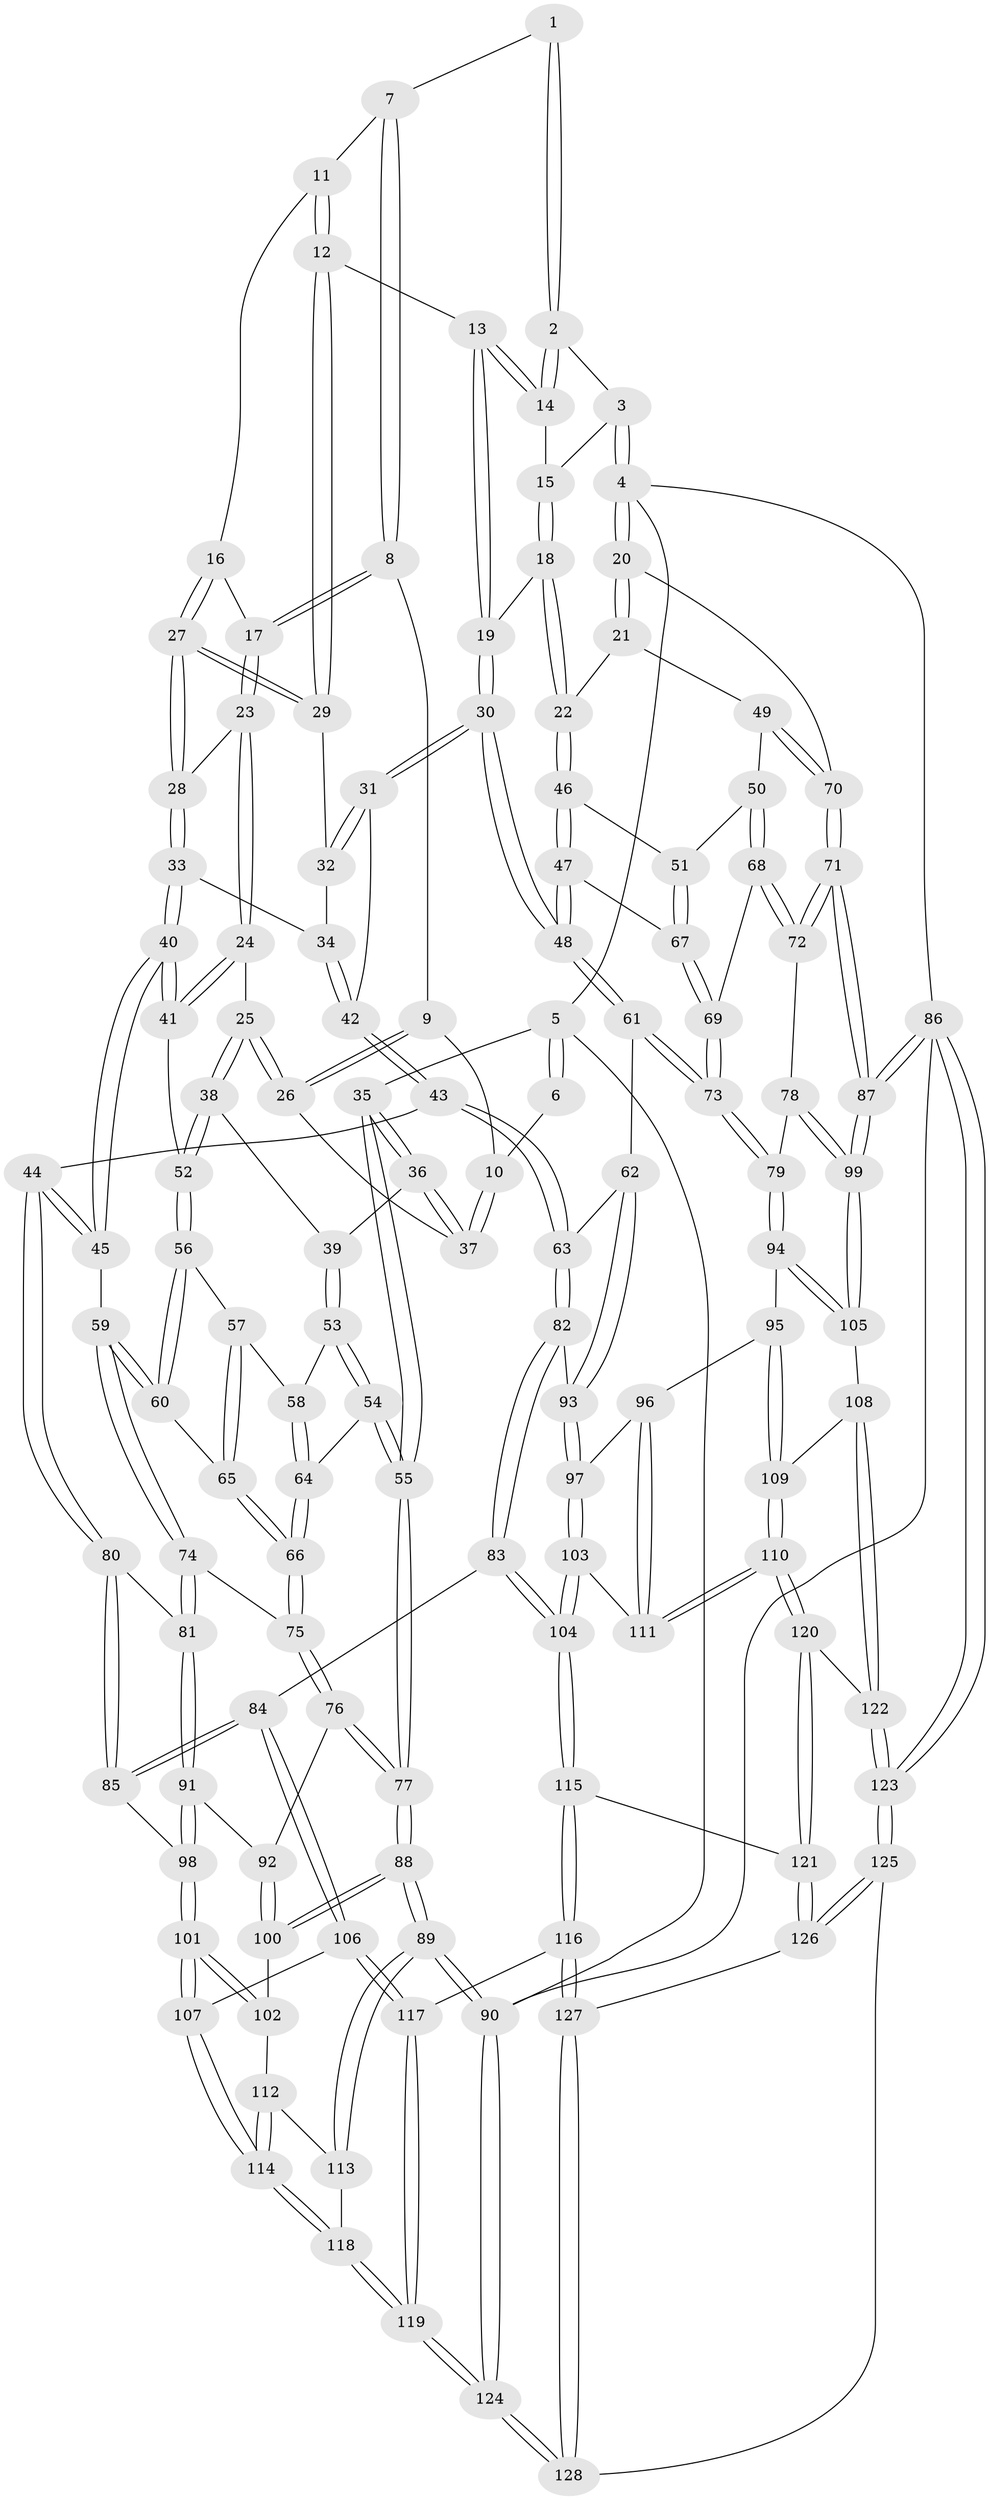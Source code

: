 // coarse degree distribution, {4: 0.390625, 2: 0.03125, 6: 0.078125, 3: 0.09375, 5: 0.34375, 8: 0.015625, 7: 0.03125, 10: 0.015625}
// Generated by graph-tools (version 1.1) at 2025/05/03/04/25 22:05:15]
// undirected, 128 vertices, 317 edges
graph export_dot {
graph [start="1"]
  node [color=gray90,style=filled];
  1 [pos="+0.20629927475102428+0"];
  2 [pos="+0.6109154646919078+0"];
  3 [pos="+1+0"];
  4 [pos="+1+0"];
  5 [pos="+0+0"];
  6 [pos="+0.15337565646165152+0"];
  7 [pos="+0.21234164982994239+0"];
  8 [pos="+0.22879020604873818+0"];
  9 [pos="+0.22784834255862152+0"];
  10 [pos="+0.08633396296198304+0.10692956679236611"];
  11 [pos="+0.39058181525120084+0.04572567780259045"];
  12 [pos="+0.5132047766414946+0.025758044735222033"];
  13 [pos="+0.6080811914381393+0"];
  14 [pos="+0.6108060799851712+0"];
  15 [pos="+0.8361019428749433+0.046680078422167495"];
  16 [pos="+0.3712161559769863+0.08233942004048958"];
  17 [pos="+0.23340483705805268+0.0026542173733433926"];
  18 [pos="+0.8086021117215095+0.1418329327715054"];
  19 [pos="+0.6723138867843431+0.07157526258149216"];
  20 [pos="+1+0.11516099462238057"];
  21 [pos="+0.8531052112459071+0.14926296197787858"];
  22 [pos="+0.8134427122073257+0.14646879714069605"];
  23 [pos="+0.2830018900642052+0.15214396350327483"];
  24 [pos="+0.2424453006441692+0.20515977892738865"];
  25 [pos="+0.16697231199755092+0.13862370693212123"];
  26 [pos="+0.16320494897705454+0.128355510803436"];
  27 [pos="+0.37328789080510316+0.13128084834738457"];
  28 [pos="+0.36742821080669913+0.1471800072989499"];
  29 [pos="+0.4936789271813357+0.0693749755660354"];
  30 [pos="+0.5870777927728739+0.23876329860140813"];
  31 [pos="+0.5637390902947972+0.23392157588028656"];
  32 [pos="+0.49089312701379556+0.11094045167515573"];
  33 [pos="+0.3977702439478879+0.1838606814386661"];
  34 [pos="+0.42769048589959324+0.19003818904646563"];
  35 [pos="+0+0.09240198153065943"];
  36 [pos="+0+0.1669754734499065"];
  37 [pos="+0.08586801436200539+0.10777077518778136"];
  38 [pos="+0.08222998293137077+0.22572722855254895"];
  39 [pos="+0.0397860784958691+0.21853666615170866"];
  40 [pos="+0.33039461554463284+0.32973384649009235"];
  41 [pos="+0.24226894852636255+0.20605951515740148"];
  42 [pos="+0.4915116866589166+0.23948607271184832"];
  43 [pos="+0.3687762943343122+0.4050333136198556"];
  44 [pos="+0.3664645815438148+0.40515563917958664"];
  45 [pos="+0.34267246147855146+0.388885614395122"];
  46 [pos="+0.8099430439746259+0.15720399552835349"];
  47 [pos="+0.6432953660928554+0.2903432974452653"];
  48 [pos="+0.6126979458774069+0.29066036507109805"];
  49 [pos="+0.8959574232851668+0.32573974103739334"];
  50 [pos="+0.8928638086873767+0.3263918543686393"];
  51 [pos="+0.7888281481286153+0.3024397793264195"];
  52 [pos="+0.15503082482609537+0.2582944457687098"];
  53 [pos="+0.04440733672142867+0.2640650091840321"];
  54 [pos="+0.002772122426226378+0.38056742875892485"];
  55 [pos="+0+0.48373559687681156"];
  56 [pos="+0.1612393323028978+0.3113271604559105"];
  57 [pos="+0.0923699883745036+0.3292859941475135"];
  58 [pos="+0.07227110833795451+0.32600195347080424"];
  59 [pos="+0.2392420044205201+0.39938486449236277"];
  60 [pos="+0.17949298643048428+0.3540777314716163"];
  61 [pos="+0.5771433706602447+0.44798476296863454"];
  62 [pos="+0.5502125480590925+0.45680680321907075"];
  63 [pos="+0.527062231150824+0.45135891535222233"];
  64 [pos="+0.055692468925911766+0.3760028070214507"];
  65 [pos="+0.11163685720653045+0.3813634145946658"];
  66 [pos="+0.090245740298996+0.3962299411804546"];
  67 [pos="+0.7724841058149395+0.31807649938086363"];
  68 [pos="+0.8303712087790166+0.4384477331931247"];
  69 [pos="+0.7709845387938367+0.42049848648870497"];
  70 [pos="+1+0.34540324473706824"];
  71 [pos="+1+0.5135106378339913"];
  72 [pos="+0.9224725287518002+0.5124744687331595"];
  73 [pos="+0.6657351906403892+0.48992676799980445"];
  74 [pos="+0.15017425089145403+0.5039693855054518"];
  75 [pos="+0.0977469705156385+0.47443370816680924"];
  76 [pos="+0+0.4906870027731191"];
  77 [pos="+0+0.4953082125976274"];
  78 [pos="+0.8108750924967146+0.5902520678780268"];
  79 [pos="+0.7209780038117029+0.6091120949343704"];
  80 [pos="+0.3396646577431445+0.5181778882496265"];
  81 [pos="+0.15166894878830606+0.5122685945106685"];
  82 [pos="+0.3718500790649053+0.6281256087367643"];
  83 [pos="+0.3468058621899463+0.6394528456082335"];
  84 [pos="+0.3367026401824551+0.6344351192325935"];
  85 [pos="+0.32567296879610613+0.6247790273259136"];
  86 [pos="+1+1"];
  87 [pos="+1+0.8004566542398536"];
  88 [pos="+0+0.6796320704833051"];
  89 [pos="+0+0.827871504792128"];
  90 [pos="+0+1"];
  91 [pos="+0.15662262160671922+0.5815083408570431"];
  92 [pos="+0.14354314384411518+0.5877513344372676"];
  93 [pos="+0.5182883302016732+0.574715139038515"];
  94 [pos="+0.7187463964888606+0.6163723529731631"];
  95 [pos="+0.70804621232159+0.6353198535150887"];
  96 [pos="+0.6696106923449614+0.6607850418974736"];
  97 [pos="+0.5588126351329737+0.7135489720573327"];
  98 [pos="+0.2308286373275114+0.6344289403391398"];
  99 [pos="+0.9462495167244153+0.76487221049178"];
  100 [pos="+0.07842734842069278+0.6273304803866813"];
  101 [pos="+0.18975270942263603+0.7304420025411825"];
  102 [pos="+0.11556227763657427+0.7192683719894384"];
  103 [pos="+0.5587568943440927+0.7136380462162307"];
  104 [pos="+0.47664082770851113+0.7884715625320611"];
  105 [pos="+0.9063309126849605+0.7691324944137845"];
  106 [pos="+0.2757206579796866+0.8058330214356166"];
  107 [pos="+0.1961249185786306+0.7754391077900905"];
  108 [pos="+0.8444097808091073+0.7907906997544466"];
  109 [pos="+0.7298897204349277+0.6921860688006899"];
  110 [pos="+0.7294613146133063+0.8678576372594685"];
  111 [pos="+0.6888966296584168+0.8168368626906662"];
  112 [pos="+0.10941701530032182+0.7238114040024959"];
  113 [pos="+0.09832837336519182+0.731164858952539"];
  114 [pos="+0.13745379845689693+0.8438213213328795"];
  115 [pos="+0.4666557843995267+0.8504929590489857"];
  116 [pos="+0.41826912659411575+0.9052121432463348"];
  117 [pos="+0.30360746706676384+0.8384943476628046"];
  118 [pos="+0.12278581100709555+0.8617032420869528"];
  119 [pos="+0.0603515433200244+0.9594666246135304"];
  120 [pos="+0.7300678350551746+0.869407725664737"];
  121 [pos="+0.6602029599854833+0.9136804587061448"];
  122 [pos="+0.7379970165026455+0.8702076488352476"];
  123 [pos="+1+1"];
  124 [pos="+0+1"];
  125 [pos="+0.6521887071046876+1"];
  126 [pos="+0.6555474750787401+1"];
  127 [pos="+0.4126906244699477+0.9272238988429519"];
  128 [pos="+0.3505812247117246+1"];
  1 -- 2;
  1 -- 2;
  1 -- 7;
  2 -- 3;
  2 -- 14;
  2 -- 14;
  3 -- 4;
  3 -- 4;
  3 -- 15;
  4 -- 5;
  4 -- 20;
  4 -- 20;
  4 -- 86;
  5 -- 6;
  5 -- 6;
  5 -- 35;
  5 -- 90;
  6 -- 10;
  7 -- 8;
  7 -- 8;
  7 -- 11;
  8 -- 9;
  8 -- 17;
  8 -- 17;
  9 -- 10;
  9 -- 26;
  9 -- 26;
  10 -- 37;
  10 -- 37;
  11 -- 12;
  11 -- 12;
  11 -- 16;
  12 -- 13;
  12 -- 29;
  12 -- 29;
  13 -- 14;
  13 -- 14;
  13 -- 19;
  13 -- 19;
  14 -- 15;
  15 -- 18;
  15 -- 18;
  16 -- 17;
  16 -- 27;
  16 -- 27;
  17 -- 23;
  17 -- 23;
  18 -- 19;
  18 -- 22;
  18 -- 22;
  19 -- 30;
  19 -- 30;
  20 -- 21;
  20 -- 21;
  20 -- 70;
  21 -- 22;
  21 -- 49;
  22 -- 46;
  22 -- 46;
  23 -- 24;
  23 -- 24;
  23 -- 28;
  24 -- 25;
  24 -- 41;
  24 -- 41;
  25 -- 26;
  25 -- 26;
  25 -- 38;
  25 -- 38;
  26 -- 37;
  27 -- 28;
  27 -- 28;
  27 -- 29;
  27 -- 29;
  28 -- 33;
  28 -- 33;
  29 -- 32;
  30 -- 31;
  30 -- 31;
  30 -- 48;
  30 -- 48;
  31 -- 32;
  31 -- 32;
  31 -- 42;
  32 -- 34;
  33 -- 34;
  33 -- 40;
  33 -- 40;
  34 -- 42;
  34 -- 42;
  35 -- 36;
  35 -- 36;
  35 -- 55;
  35 -- 55;
  36 -- 37;
  36 -- 37;
  36 -- 39;
  38 -- 39;
  38 -- 52;
  38 -- 52;
  39 -- 53;
  39 -- 53;
  40 -- 41;
  40 -- 41;
  40 -- 45;
  40 -- 45;
  41 -- 52;
  42 -- 43;
  42 -- 43;
  43 -- 44;
  43 -- 63;
  43 -- 63;
  44 -- 45;
  44 -- 45;
  44 -- 80;
  44 -- 80;
  45 -- 59;
  46 -- 47;
  46 -- 47;
  46 -- 51;
  47 -- 48;
  47 -- 48;
  47 -- 67;
  48 -- 61;
  48 -- 61;
  49 -- 50;
  49 -- 70;
  49 -- 70;
  50 -- 51;
  50 -- 68;
  50 -- 68;
  51 -- 67;
  51 -- 67;
  52 -- 56;
  52 -- 56;
  53 -- 54;
  53 -- 54;
  53 -- 58;
  54 -- 55;
  54 -- 55;
  54 -- 64;
  55 -- 77;
  55 -- 77;
  56 -- 57;
  56 -- 60;
  56 -- 60;
  57 -- 58;
  57 -- 65;
  57 -- 65;
  58 -- 64;
  58 -- 64;
  59 -- 60;
  59 -- 60;
  59 -- 74;
  59 -- 74;
  60 -- 65;
  61 -- 62;
  61 -- 73;
  61 -- 73;
  62 -- 63;
  62 -- 93;
  62 -- 93;
  63 -- 82;
  63 -- 82;
  64 -- 66;
  64 -- 66;
  65 -- 66;
  65 -- 66;
  66 -- 75;
  66 -- 75;
  67 -- 69;
  67 -- 69;
  68 -- 69;
  68 -- 72;
  68 -- 72;
  69 -- 73;
  69 -- 73;
  70 -- 71;
  70 -- 71;
  71 -- 72;
  71 -- 72;
  71 -- 87;
  71 -- 87;
  72 -- 78;
  73 -- 79;
  73 -- 79;
  74 -- 75;
  74 -- 81;
  74 -- 81;
  75 -- 76;
  75 -- 76;
  76 -- 77;
  76 -- 77;
  76 -- 92;
  77 -- 88;
  77 -- 88;
  78 -- 79;
  78 -- 99;
  78 -- 99;
  79 -- 94;
  79 -- 94;
  80 -- 81;
  80 -- 85;
  80 -- 85;
  81 -- 91;
  81 -- 91;
  82 -- 83;
  82 -- 83;
  82 -- 93;
  83 -- 84;
  83 -- 104;
  83 -- 104;
  84 -- 85;
  84 -- 85;
  84 -- 106;
  84 -- 106;
  85 -- 98;
  86 -- 87;
  86 -- 87;
  86 -- 123;
  86 -- 123;
  86 -- 90;
  87 -- 99;
  87 -- 99;
  88 -- 89;
  88 -- 89;
  88 -- 100;
  88 -- 100;
  89 -- 90;
  89 -- 90;
  89 -- 113;
  89 -- 113;
  90 -- 124;
  90 -- 124;
  91 -- 92;
  91 -- 98;
  91 -- 98;
  92 -- 100;
  92 -- 100;
  93 -- 97;
  93 -- 97;
  94 -- 95;
  94 -- 105;
  94 -- 105;
  95 -- 96;
  95 -- 109;
  95 -- 109;
  96 -- 97;
  96 -- 111;
  96 -- 111;
  97 -- 103;
  97 -- 103;
  98 -- 101;
  98 -- 101;
  99 -- 105;
  99 -- 105;
  100 -- 102;
  101 -- 102;
  101 -- 102;
  101 -- 107;
  101 -- 107;
  102 -- 112;
  103 -- 104;
  103 -- 104;
  103 -- 111;
  104 -- 115;
  104 -- 115;
  105 -- 108;
  106 -- 107;
  106 -- 117;
  106 -- 117;
  107 -- 114;
  107 -- 114;
  108 -- 109;
  108 -- 122;
  108 -- 122;
  109 -- 110;
  109 -- 110;
  110 -- 111;
  110 -- 111;
  110 -- 120;
  110 -- 120;
  112 -- 113;
  112 -- 114;
  112 -- 114;
  113 -- 118;
  114 -- 118;
  114 -- 118;
  115 -- 116;
  115 -- 116;
  115 -- 121;
  116 -- 117;
  116 -- 127;
  116 -- 127;
  117 -- 119;
  117 -- 119;
  118 -- 119;
  118 -- 119;
  119 -- 124;
  119 -- 124;
  120 -- 121;
  120 -- 121;
  120 -- 122;
  121 -- 126;
  121 -- 126;
  122 -- 123;
  122 -- 123;
  123 -- 125;
  123 -- 125;
  124 -- 128;
  124 -- 128;
  125 -- 126;
  125 -- 126;
  125 -- 128;
  126 -- 127;
  127 -- 128;
  127 -- 128;
}
